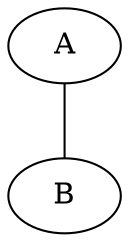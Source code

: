 // Test whether graphviz installation works
// dot -Tpng -ogviz_test.png gviz_test.dot
graph {
    A -- B
}
